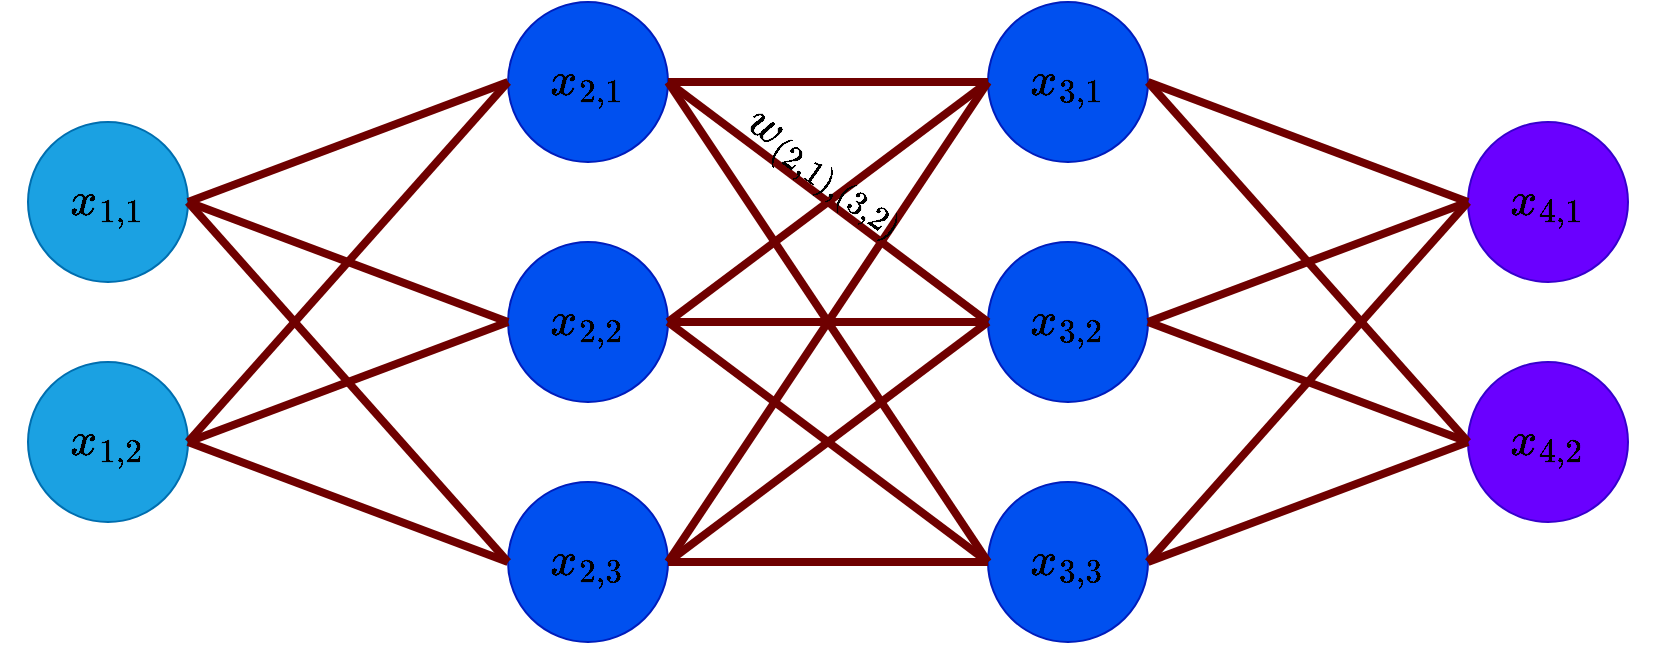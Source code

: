 <mxfile version="26.2.12">
  <diagram name="Page-1" id="eW-BS7estNlkUXATTe4U">
    <mxGraphModel dx="1190" dy="648" grid="1" gridSize="10" guides="1" tooltips="1" connect="1" arrows="1" fold="1" page="1" pageScale="1" pageWidth="850" pageHeight="1100" background="#ffffff" math="1" shadow="0">
      <root>
        <mxCell id="0" />
        <mxCell id="1" parent="0" />
        <mxCell id="ufBtu8hm9I__NolXQmzD-1" value="" style="ellipse;whiteSpace=wrap;html=1;aspect=fixed;fillColor=#1ba1e2;fontColor=#ffffff;strokeColor=#006EAF;" parent="1" vertex="1">
          <mxGeometry x="80" y="280" width="80" height="80" as="geometry" />
        </mxCell>
        <mxCell id="ufBtu8hm9I__NolXQmzD-2" value="" style="ellipse;whiteSpace=wrap;html=1;aspect=fixed;fillColor=#1ba1e2;fontColor=#ffffff;strokeColor=#006EAF;" parent="1" vertex="1">
          <mxGeometry x="80" y="400" width="80" height="80" as="geometry" />
        </mxCell>
        <mxCell id="ufBtu8hm9I__NolXQmzD-3" value="" style="ellipse;whiteSpace=wrap;html=1;aspect=fixed;fillColor=#0050ef;fontColor=#ffffff;strokeColor=#001DBC;" parent="1" vertex="1">
          <mxGeometry x="320" y="220" width="80" height="80" as="geometry" />
        </mxCell>
        <mxCell id="ufBtu8hm9I__NolXQmzD-4" value="" style="ellipse;whiteSpace=wrap;html=1;aspect=fixed;fillColor=#0050ef;fontColor=#ffffff;strokeColor=#001DBC;" parent="1" vertex="1">
          <mxGeometry x="320" y="340" width="80" height="80" as="geometry" />
        </mxCell>
        <mxCell id="ufBtu8hm9I__NolXQmzD-5" value="" style="ellipse;whiteSpace=wrap;html=1;aspect=fixed;fillColor=#0050ef;fontColor=#ffffff;strokeColor=#001DBC;" parent="1" vertex="1">
          <mxGeometry x="320" y="460" width="80" height="80" as="geometry" />
        </mxCell>
        <mxCell id="ufBtu8hm9I__NolXQmzD-11" value="" style="endArrow=none;html=1;rounded=0;entryX=0;entryY=0.5;entryDx=0;entryDy=0;exitX=1;exitY=0.5;exitDx=0;exitDy=0;fillColor=#a20025;strokeColor=#6F0000;strokeWidth=4;" parent="1" source="ufBtu8hm9I__NolXQmzD-1" target="ufBtu8hm9I__NolXQmzD-3" edge="1">
          <mxGeometry width="50" height="50" relative="1" as="geometry">
            <mxPoint x="160" y="320" as="sourcePoint" />
            <mxPoint x="210" y="270" as="targetPoint" />
          </mxGeometry>
        </mxCell>
        <mxCell id="ufBtu8hm9I__NolXQmzD-12" value="" style="endArrow=none;html=1;rounded=0;entryX=0;entryY=0.5;entryDx=0;entryDy=0;exitX=1;exitY=0.5;exitDx=0;exitDy=0;fillColor=#a20025;strokeColor=#6F0000;strokeWidth=4;" parent="1" source="ufBtu8hm9I__NolXQmzD-1" target="ufBtu8hm9I__NolXQmzD-4" edge="1">
          <mxGeometry width="50" height="50" relative="1" as="geometry">
            <mxPoint x="160" y="320" as="sourcePoint" />
            <mxPoint x="210" y="270" as="targetPoint" />
          </mxGeometry>
        </mxCell>
        <mxCell id="ufBtu8hm9I__NolXQmzD-14" value="" style="endArrow=none;html=1;rounded=0;entryX=0;entryY=0.5;entryDx=0;entryDy=0;exitX=1;exitY=0.5;exitDx=0;exitDy=0;fillColor=#a20025;strokeColor=#6F0000;strokeWidth=4;" parent="1" source="ufBtu8hm9I__NolXQmzD-2" target="ufBtu8hm9I__NolXQmzD-3" edge="1">
          <mxGeometry width="50" height="50" relative="1" as="geometry">
            <mxPoint x="160" y="440" as="sourcePoint" />
            <mxPoint x="210" y="390" as="targetPoint" />
          </mxGeometry>
        </mxCell>
        <mxCell id="ufBtu8hm9I__NolXQmzD-15" value="" style="endArrow=none;html=1;rounded=0;entryX=0;entryY=0.5;entryDx=0;entryDy=0;exitX=1;exitY=0.5;exitDx=0;exitDy=0;fillColor=#a20025;strokeColor=#6F0000;strokeWidth=4;" parent="1" source="ufBtu8hm9I__NolXQmzD-2" target="ufBtu8hm9I__NolXQmzD-4" edge="1">
          <mxGeometry width="50" height="50" relative="1" as="geometry">
            <mxPoint x="140" y="460" as="sourcePoint" />
            <mxPoint x="330" y="300" as="targetPoint" />
          </mxGeometry>
        </mxCell>
        <mxCell id="ufBtu8hm9I__NolXQmzD-16" value="" style="endArrow=none;html=1;rounded=0;entryX=0;entryY=0.5;entryDx=0;entryDy=0;exitX=1;exitY=0.5;exitDx=0;exitDy=0;fillColor=#a20025;strokeColor=#6F0000;strokeWidth=4;" parent="1" source="ufBtu8hm9I__NolXQmzD-1" target="ufBtu8hm9I__NolXQmzD-5" edge="1">
          <mxGeometry width="50" height="50" relative="1" as="geometry">
            <mxPoint x="150" y="300" as="sourcePoint" />
            <mxPoint x="310" y="460" as="targetPoint" />
          </mxGeometry>
        </mxCell>
        <mxCell id="ufBtu8hm9I__NolXQmzD-17" value="" style="endArrow=none;html=1;rounded=0;exitX=1;exitY=0.5;exitDx=0;exitDy=0;entryX=0;entryY=0.5;entryDx=0;entryDy=0;fillColor=#a20025;strokeColor=#6F0000;strokeWidth=4;" parent="1" source="ufBtu8hm9I__NolXQmzD-2" target="ufBtu8hm9I__NolXQmzD-5" edge="1">
          <mxGeometry width="50" height="50" relative="1" as="geometry">
            <mxPoint x="130" y="463.92" as="sourcePoint" />
            <mxPoint x="290.777" y="496.075" as="targetPoint" />
          </mxGeometry>
        </mxCell>
        <mxCell id="pjinn-v5LeR8E1hxqWyc-1" value="" style="ellipse;whiteSpace=wrap;html=1;aspect=fixed;fillColor=#0050ef;fontColor=#ffffff;strokeColor=#001DBC;" vertex="1" parent="1">
          <mxGeometry x="560" y="220" width="80" height="80" as="geometry" />
        </mxCell>
        <mxCell id="pjinn-v5LeR8E1hxqWyc-2" value="" style="ellipse;whiteSpace=wrap;html=1;aspect=fixed;fillColor=#0050ef;fontColor=#ffffff;strokeColor=#001DBC;" vertex="1" parent="1">
          <mxGeometry x="560" y="340" width="80" height="80" as="geometry" />
        </mxCell>
        <mxCell id="pjinn-v5LeR8E1hxqWyc-3" value="" style="ellipse;whiteSpace=wrap;html=1;aspect=fixed;fillColor=#0050ef;fontColor=#ffffff;strokeColor=#001DBC;" vertex="1" parent="1">
          <mxGeometry x="560" y="460" width="80" height="80" as="geometry" />
        </mxCell>
        <mxCell id="pjinn-v5LeR8E1hxqWyc-4" value="" style="ellipse;whiteSpace=wrap;html=1;aspect=fixed;fillColor=#6a00ff;fontColor=#ffffff;strokeColor=#3700CC;" vertex="1" parent="1">
          <mxGeometry x="800" y="280" width="80" height="80" as="geometry" />
        </mxCell>
        <mxCell id="pjinn-v5LeR8E1hxqWyc-5" value="" style="ellipse;whiteSpace=wrap;html=1;aspect=fixed;fillColor=#6a00ff;fontColor=#ffffff;strokeColor=#3700CC;" vertex="1" parent="1">
          <mxGeometry x="800" y="400" width="80" height="80" as="geometry" />
        </mxCell>
        <mxCell id="pjinn-v5LeR8E1hxqWyc-6" value="" style="endArrow=none;html=1;rounded=0;exitX=1;exitY=0.5;exitDx=0;exitDy=0;entryX=0;entryY=0.5;entryDx=0;entryDy=0;fillColor=#a20025;strokeColor=#6F0000;strokeWidth=4;" edge="1" parent="1" source="pjinn-v5LeR8E1hxqWyc-3" target="pjinn-v5LeR8E1hxqWyc-4">
          <mxGeometry width="50" height="50" relative="1" as="geometry">
            <mxPoint x="640" y="500" as="sourcePoint" />
            <mxPoint x="790" y="340" as="targetPoint" />
          </mxGeometry>
        </mxCell>
        <mxCell id="pjinn-v5LeR8E1hxqWyc-7" value="" style="endArrow=none;html=1;rounded=0;entryX=0;entryY=0.5;entryDx=0;entryDy=0;exitX=1;exitY=0.5;exitDx=0;exitDy=0;fillColor=#a20025;strokeColor=#6F0000;strokeWidth=4;" edge="1" parent="1" source="pjinn-v5LeR8E1hxqWyc-2" target="pjinn-v5LeR8E1hxqWyc-4">
          <mxGeometry width="50" height="50" relative="1" as="geometry">
            <mxPoint x="640" y="380" as="sourcePoint" />
            <mxPoint x="800" y="200" as="targetPoint" />
          </mxGeometry>
        </mxCell>
        <mxCell id="pjinn-v5LeR8E1hxqWyc-8" value="" style="endArrow=none;html=1;rounded=0;entryX=0;entryY=0.5;entryDx=0;entryDy=0;exitX=1;exitY=0.5;exitDx=0;exitDy=0;fillColor=#a20025;strokeColor=#6F0000;strokeWidth=4;" edge="1" parent="1" source="pjinn-v5LeR8E1hxqWyc-1" target="pjinn-v5LeR8E1hxqWyc-5">
          <mxGeometry width="50" height="50" relative="1" as="geometry">
            <mxPoint x="640" y="260" as="sourcePoint" />
            <mxPoint x="800" y="80" as="targetPoint" />
          </mxGeometry>
        </mxCell>
        <mxCell id="pjinn-v5LeR8E1hxqWyc-9" value="" style="endArrow=none;html=1;rounded=0;exitX=1;exitY=0.5;exitDx=0;exitDy=0;entryX=0;entryY=0.5;entryDx=0;entryDy=0;fillColor=#a20025;strokeColor=#6F0000;strokeWidth=4;" edge="1" parent="1" source="pjinn-v5LeR8E1hxqWyc-1" target="pjinn-v5LeR8E1hxqWyc-4">
          <mxGeometry width="50" height="50" relative="1" as="geometry">
            <mxPoint x="640" y="260" as="sourcePoint" />
            <mxPoint x="770" y="240" as="targetPoint" />
          </mxGeometry>
        </mxCell>
        <mxCell id="pjinn-v5LeR8E1hxqWyc-10" value="" style="endArrow=none;html=1;rounded=0;entryX=0;entryY=0.5;entryDx=0;entryDy=0;exitX=1;exitY=0.5;exitDx=0;exitDy=0;fillColor=#a20025;strokeColor=#6F0000;strokeWidth=4;" edge="1" parent="1" source="pjinn-v5LeR8E1hxqWyc-2" target="pjinn-v5LeR8E1hxqWyc-5">
          <mxGeometry width="50" height="50" relative="1" as="geometry">
            <mxPoint x="640" y="380" as="sourcePoint" />
            <mxPoint x="800" y="200" as="targetPoint" />
          </mxGeometry>
        </mxCell>
        <mxCell id="pjinn-v5LeR8E1hxqWyc-11" value="" style="endArrow=none;html=1;rounded=0;exitX=1;exitY=0.5;exitDx=0;exitDy=0;entryX=0;entryY=0.5;entryDx=0;entryDy=0;fillColor=#a20025;strokeColor=#6F0000;strokeWidth=4;" edge="1" parent="1" source="pjinn-v5LeR8E1hxqWyc-3" target="pjinn-v5LeR8E1hxqWyc-5">
          <mxGeometry width="50" height="50" relative="1" as="geometry">
            <mxPoint x="650" y="500" as="sourcePoint" />
            <mxPoint x="840" y="430" as="targetPoint" />
          </mxGeometry>
        </mxCell>
        <mxCell id="pjinn-v5LeR8E1hxqWyc-12" value="" style="endArrow=none;html=1;rounded=0;exitX=1;exitY=0.5;exitDx=0;exitDy=0;entryX=0;entryY=0.5;entryDx=0;entryDy=0;strokeWidth=4;fillColor=#a20025;strokeColor=#6F0000;" edge="1" parent="1" source="ufBtu8hm9I__NolXQmzD-3" target="pjinn-v5LeR8E1hxqWyc-1">
          <mxGeometry width="50" height="50" relative="1" as="geometry">
            <mxPoint x="520" y="285" as="sourcePoint" />
            <mxPoint x="570" y="235" as="targetPoint" />
          </mxGeometry>
        </mxCell>
        <mxCell id="pjinn-v5LeR8E1hxqWyc-13" value="" style="endArrow=none;html=1;rounded=0;exitX=1;exitY=0.5;exitDx=0;exitDy=0;entryX=0;entryY=0.5;entryDx=0;entryDy=0;strokeWidth=4;fillColor=#a20025;strokeColor=#6F0000;" edge="1" parent="1" source="ufBtu8hm9I__NolXQmzD-5" target="pjinn-v5LeR8E1hxqWyc-2">
          <mxGeometry width="50" height="50" relative="1" as="geometry">
            <mxPoint x="410" y="270" as="sourcePoint" />
            <mxPoint x="710" y="390" as="targetPoint" />
          </mxGeometry>
        </mxCell>
        <mxCell id="pjinn-v5LeR8E1hxqWyc-14" value="" style="endArrow=none;html=1;rounded=0;exitX=1;exitY=0.5;exitDx=0;exitDy=0;entryX=0;entryY=0.5;entryDx=0;entryDy=0;strokeWidth=4;fillColor=#a20025;strokeColor=#6F0000;" edge="1" parent="1" source="ufBtu8hm9I__NolXQmzD-4" target="pjinn-v5LeR8E1hxqWyc-1">
          <mxGeometry width="50" height="50" relative="1" as="geometry">
            <mxPoint x="420" y="280" as="sourcePoint" />
            <mxPoint x="410" y="440" as="targetPoint" />
          </mxGeometry>
        </mxCell>
        <mxCell id="pjinn-v5LeR8E1hxqWyc-15" value="" style="endArrow=none;html=1;rounded=0;exitX=1;exitY=0.5;exitDx=0;exitDy=0;entryX=0;entryY=0.5;entryDx=0;entryDy=0;strokeWidth=4;fillColor=#a20025;strokeColor=#6F0000;" edge="1" parent="1" source="ufBtu8hm9I__NolXQmzD-3" target="pjinn-v5LeR8E1hxqWyc-3">
          <mxGeometry width="50" height="50" relative="1" as="geometry">
            <mxPoint x="430" y="290" as="sourcePoint" />
            <mxPoint x="740" y="300" as="targetPoint" />
          </mxGeometry>
        </mxCell>
        <mxCell id="pjinn-v5LeR8E1hxqWyc-16" value="" style="endArrow=none;html=1;rounded=0;exitX=1;exitY=0.5;exitDx=0;exitDy=0;entryX=0;entryY=0.5;entryDx=0;entryDy=0;strokeWidth=4;fillColor=#a20025;strokeColor=#6F0000;" edge="1" parent="1" source="ufBtu8hm9I__NolXQmzD-3" target="pjinn-v5LeR8E1hxqWyc-2">
          <mxGeometry width="50" height="50" relative="1" as="geometry">
            <mxPoint x="440" y="300" as="sourcePoint" />
            <mxPoint x="750" y="310" as="targetPoint" />
          </mxGeometry>
        </mxCell>
        <mxCell id="pjinn-v5LeR8E1hxqWyc-17" value="" style="endArrow=none;html=1;rounded=0;exitX=1;exitY=0.5;exitDx=0;exitDy=0;entryX=0;entryY=0.5;entryDx=0;entryDy=0;strokeWidth=4;fillColor=#a20025;strokeColor=#6F0000;" edge="1" parent="1" source="ufBtu8hm9I__NolXQmzD-4" target="pjinn-v5LeR8E1hxqWyc-2">
          <mxGeometry width="50" height="50" relative="1" as="geometry">
            <mxPoint x="450" y="330" as="sourcePoint" />
            <mxPoint x="760" y="340" as="targetPoint" />
          </mxGeometry>
        </mxCell>
        <mxCell id="pjinn-v5LeR8E1hxqWyc-18" value="" style="endArrow=none;html=1;rounded=0;exitX=1;exitY=0.5;exitDx=0;exitDy=0;entryX=0;entryY=0.5;entryDx=0;entryDy=0;strokeWidth=4;fillColor=#a20025;strokeColor=#6F0000;" edge="1" parent="1" source="ufBtu8hm9I__NolXQmzD-4" target="pjinn-v5LeR8E1hxqWyc-3">
          <mxGeometry width="50" height="50" relative="1" as="geometry">
            <mxPoint x="460" y="320" as="sourcePoint" />
            <mxPoint x="770" y="330" as="targetPoint" />
          </mxGeometry>
        </mxCell>
        <mxCell id="pjinn-v5LeR8E1hxqWyc-19" value="" style="endArrow=none;html=1;rounded=0;exitX=1;exitY=0.5;exitDx=0;exitDy=0;entryX=0;entryY=0.5;entryDx=0;entryDy=0;strokeWidth=4;fillColor=#a20025;strokeColor=#6F0000;" edge="1" parent="1" source="ufBtu8hm9I__NolXQmzD-5" target="pjinn-v5LeR8E1hxqWyc-1">
          <mxGeometry width="50" height="50" relative="1" as="geometry">
            <mxPoint x="470" y="330" as="sourcePoint" />
            <mxPoint x="780" y="340" as="targetPoint" />
          </mxGeometry>
        </mxCell>
        <mxCell id="pjinn-v5LeR8E1hxqWyc-20" value="" style="endArrow=none;html=1;rounded=0;exitX=1;exitY=0.5;exitDx=0;exitDy=0;entryX=0;entryY=0.5;entryDx=0;entryDy=0;strokeWidth=4;fillColor=#a20025;strokeColor=#6F0000;" edge="1" parent="1" source="ufBtu8hm9I__NolXQmzD-5" target="pjinn-v5LeR8E1hxqWyc-3">
          <mxGeometry width="50" height="50" relative="1" as="geometry">
            <mxPoint x="480" y="340" as="sourcePoint" />
            <mxPoint x="790" y="350" as="targetPoint" />
          </mxGeometry>
        </mxCell>
        <mxCell id="pjinn-v5LeR8E1hxqWyc-22" value="&lt;font style=&quot;font-size: 20px;&quot;&gt;$$x_{1,1}$$&lt;/font&gt;" style="text;html=1;align=center;verticalAlign=middle;whiteSpace=wrap;rounded=0;" vertex="1" parent="1">
          <mxGeometry x="90" y="305" width="60" height="30" as="geometry" />
        </mxCell>
        <mxCell id="pjinn-v5LeR8E1hxqWyc-23" value="&lt;font style=&quot;font-size: 20px;&quot;&gt;$$x_{1,2}$$&lt;/font&gt;" style="text;html=1;align=center;verticalAlign=middle;whiteSpace=wrap;rounded=0;" vertex="1" parent="1">
          <mxGeometry x="90" y="425" width="60" height="30" as="geometry" />
        </mxCell>
        <mxCell id="pjinn-v5LeR8E1hxqWyc-28" value="&lt;span style=&quot;font-size: 20px;&quot;&gt;$$x_{2,1}$$&lt;/span&gt;" style="text;html=1;align=center;verticalAlign=middle;whiteSpace=wrap;rounded=0;" vertex="1" parent="1">
          <mxGeometry x="330" y="245" width="60" height="30" as="geometry" />
        </mxCell>
        <mxCell id="pjinn-v5LeR8E1hxqWyc-30" value="&lt;span style=&quot;font-size: 20px;&quot;&gt;$$x_{2,3}$$&lt;/span&gt;" style="text;html=1;align=center;verticalAlign=middle;whiteSpace=wrap;rounded=0;" vertex="1" parent="1">
          <mxGeometry x="330" y="485" width="60" height="30" as="geometry" />
        </mxCell>
        <mxCell id="pjinn-v5LeR8E1hxqWyc-31" value="&lt;span style=&quot;font-size: 20px;&quot;&gt;$$x_{2,2}$$&lt;/span&gt;" style="text;html=1;align=center;verticalAlign=middle;whiteSpace=wrap;rounded=0;" vertex="1" parent="1">
          <mxGeometry x="330" y="365" width="60" height="30" as="geometry" />
        </mxCell>
        <mxCell id="pjinn-v5LeR8E1hxqWyc-32" value="&lt;span style=&quot;font-size: 20px;&quot;&gt;$$x_{3,1}$$&lt;/span&gt;" style="text;html=1;align=center;verticalAlign=middle;whiteSpace=wrap;rounded=0;" vertex="1" parent="1">
          <mxGeometry x="570" y="245" width="60" height="30" as="geometry" />
        </mxCell>
        <mxCell id="pjinn-v5LeR8E1hxqWyc-33" value="&lt;span style=&quot;font-size: 20px;&quot;&gt;$$x_{3,3}$$&lt;/span&gt;" style="text;html=1;align=center;verticalAlign=middle;whiteSpace=wrap;rounded=0;" vertex="1" parent="1">
          <mxGeometry x="570" y="485" width="60" height="30" as="geometry" />
        </mxCell>
        <mxCell id="pjinn-v5LeR8E1hxqWyc-34" value="&lt;span style=&quot;font-size: 20px;&quot;&gt;$$x_{3,2}$$&lt;/span&gt;" style="text;html=1;align=center;verticalAlign=middle;whiteSpace=wrap;rounded=0;" vertex="1" parent="1">
          <mxGeometry x="570" y="365" width="60" height="30" as="geometry" />
        </mxCell>
        <mxCell id="pjinn-v5LeR8E1hxqWyc-35" value="&lt;span style=&quot;font-size: 20px;&quot;&gt;$$x_{4,1}$$&lt;/span&gt;" style="text;html=1;align=center;verticalAlign=middle;whiteSpace=wrap;rounded=0;" vertex="1" parent="1">
          <mxGeometry x="810" y="305" width="60" height="30" as="geometry" />
        </mxCell>
        <mxCell id="pjinn-v5LeR8E1hxqWyc-36" value="&lt;span style=&quot;font-size: 20px;&quot;&gt;$$x_{4,2}$$&lt;/span&gt;" style="text;html=1;align=center;verticalAlign=middle;whiteSpace=wrap;rounded=0;" vertex="1" parent="1">
          <mxGeometry x="810" y="425" width="60" height="30" as="geometry" />
        </mxCell>
        <mxCell id="pjinn-v5LeR8E1hxqWyc-38" value="&lt;span style=&quot;font-size: 20px;&quot;&gt;&lt;font style=&quot;color: light-dark(rgb(0, 0, 0), rgb(0, 0, 0));&quot;&gt;$$w_{(2,1),(3,2)}$$&lt;/font&gt;&lt;/span&gt;" style="text;html=1;align=center;verticalAlign=middle;whiteSpace=wrap;rounded=0;rotation=35;" vertex="1" parent="1">
          <mxGeometry x="450" y="290" width="60" height="30" as="geometry" />
        </mxCell>
      </root>
    </mxGraphModel>
  </diagram>
</mxfile>
